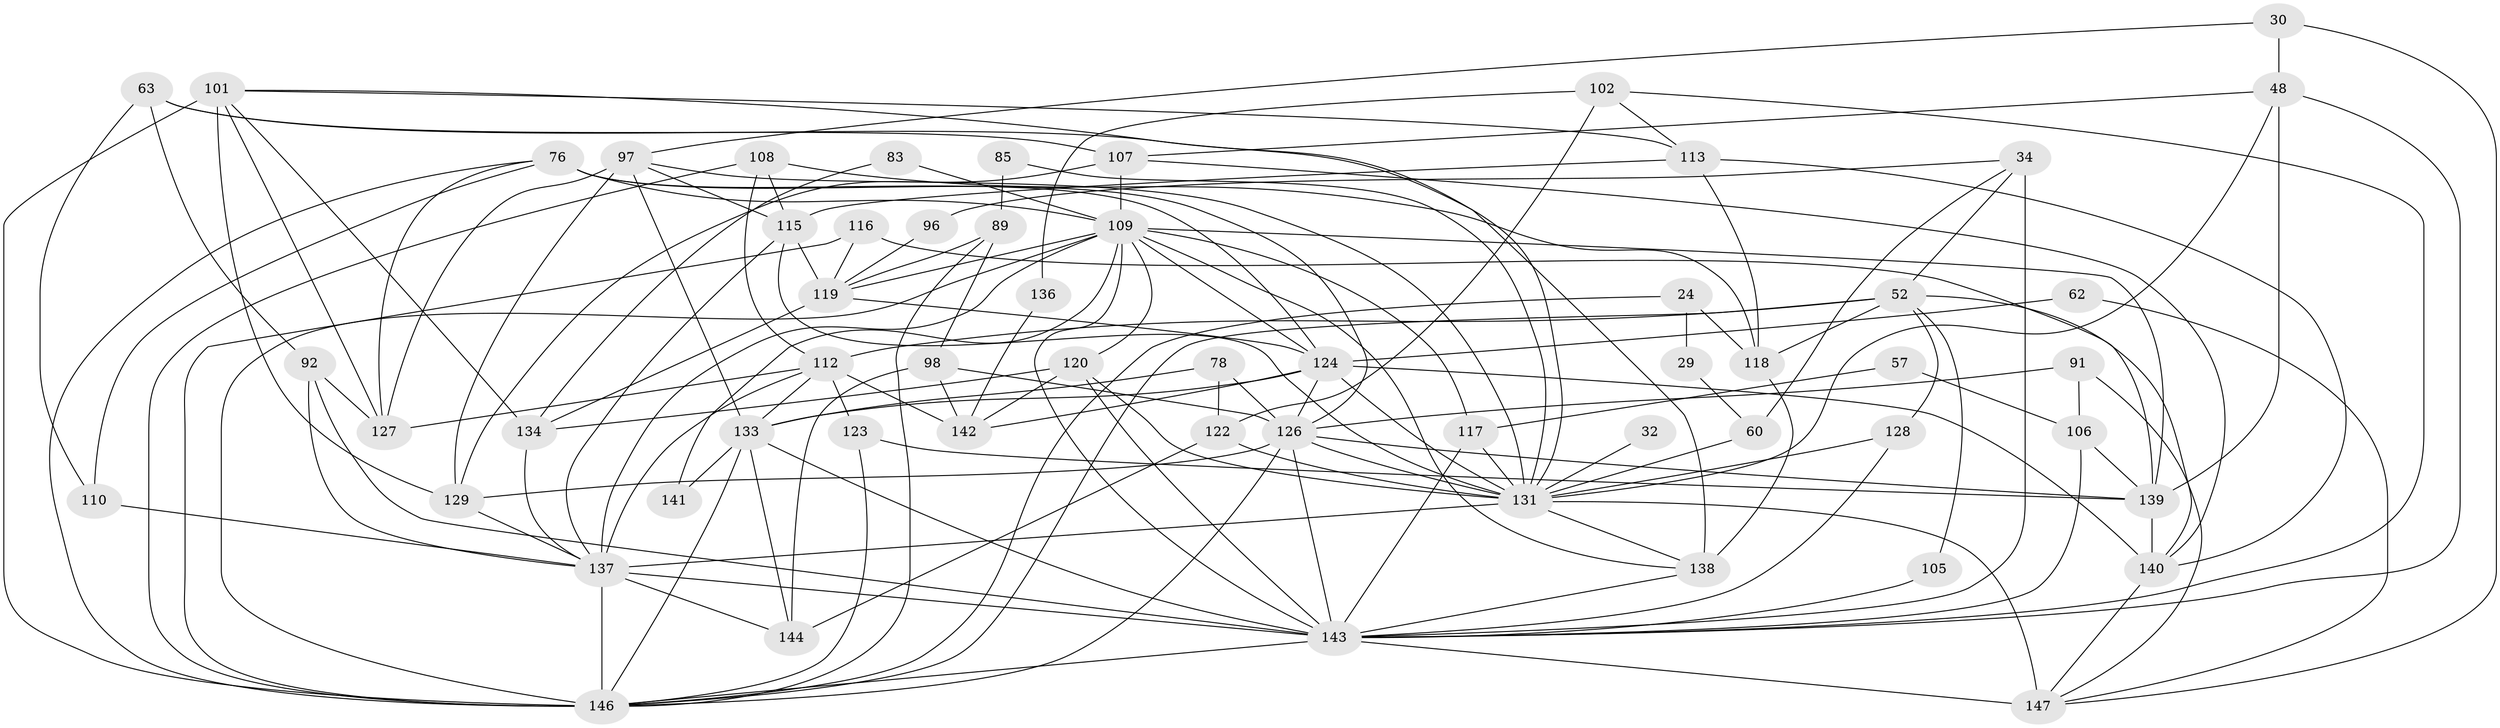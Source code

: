 // original degree distribution, {2: 0.11564625850340136, 4: 0.2653061224489796, 3: 0.3129251700680272, 6: 0.08163265306122448, 5: 0.1564625850340136, 7: 0.047619047619047616, 8: 0.02040816326530612}
// Generated by graph-tools (version 1.1) at 2025/54/03/04/25 21:54:57]
// undirected, 58 vertices, 150 edges
graph export_dot {
graph [start="1"]
  node [color=gray90,style=filled];
  24;
  29 [super="+1"];
  30;
  32;
  34;
  48;
  52;
  57;
  60;
  62;
  63 [super="+21"];
  76 [super="+35"];
  78;
  83;
  85;
  89 [super="+31"];
  91;
  92 [super="+73"];
  96;
  97 [super="+82"];
  98;
  101 [super="+54+10+36+64"];
  102;
  105;
  106 [super="+94"];
  107 [super="+26"];
  108;
  109 [super="+49+74+77"];
  110 [super="+9"];
  112 [super="+5+51"];
  113 [super="+41"];
  115 [super="+61"];
  116 [super="+99"];
  117;
  118 [super="+103"];
  119 [super="+25"];
  120 [super="+72"];
  122 [super="+38"];
  123;
  124 [super="+55"];
  126 [super="+58+93"];
  127 [super="+23"];
  128 [super="+40+59"];
  129 [super="+18"];
  131 [super="+79+87+114"];
  133 [super="+15+19+80"];
  134;
  136;
  137 [super="+100"];
  138;
  139 [super="+17+135"];
  140 [super="+46"];
  141;
  142 [super="+2"];
  143 [super="+84+68+130+90"];
  144;
  146 [super="+6+132+145"];
  147 [super="+42+65"];
  24 -- 29 [weight=2];
  24 -- 118;
  24 -- 146;
  29 -- 60;
  30 -- 97;
  30 -- 147;
  30 -- 48;
  32 -- 131 [weight=2];
  34 -- 143 [weight=4];
  34 -- 52;
  34 -- 60;
  34 -- 96;
  48 -- 139 [weight=2];
  48 -- 107;
  48 -- 131;
  48 -- 143;
  52 -- 105;
  52 -- 112 [weight=2];
  52 -- 118;
  52 -- 140;
  52 -- 146;
  52 -- 128;
  57 -- 117;
  57 -- 106;
  60 -- 131;
  62 -- 124;
  62 -- 147;
  63 -- 138 [weight=2];
  63 -- 110;
  63 -- 92;
  63 -- 107;
  76 -- 124 [weight=2];
  76 -- 127 [weight=2];
  76 -- 146;
  76 -- 110;
  76 -- 109;
  76 -- 126 [weight=2];
  78 -- 133;
  78 -- 122;
  78 -- 126;
  83 -- 134;
  83 -- 109;
  85 -- 89;
  85 -- 131;
  89 -- 98;
  89 -- 146;
  89 -- 119;
  91 -- 126 [weight=2];
  91 -- 106;
  91 -- 147;
  92 -- 143;
  92 -- 137;
  92 -- 127;
  96 -- 119;
  97 -- 127 [weight=2];
  97 -- 133 [weight=2];
  97 -- 115;
  97 -- 129;
  97 -- 131;
  98 -- 126;
  98 -- 144;
  98 -- 142;
  101 -- 134;
  101 -- 129;
  101 -- 127 [weight=2];
  101 -- 146 [weight=5];
  101 -- 131 [weight=2];
  101 -- 113;
  102 -- 122 [weight=2];
  102 -- 136;
  102 -- 113;
  102 -- 143;
  105 -- 143 [weight=2];
  106 -- 139;
  106 -- 143 [weight=2];
  107 -- 129;
  107 -- 140;
  107 -- 109;
  108 -- 115;
  108 -- 118;
  108 -- 112;
  108 -- 146;
  109 -- 124 [weight=2];
  109 -- 137;
  109 -- 139 [weight=2];
  109 -- 141;
  109 -- 117;
  109 -- 146 [weight=3];
  109 -- 119;
  109 -- 120;
  109 -- 138;
  109 -- 143;
  110 -- 137 [weight=2];
  112 -- 133;
  112 -- 123;
  112 -- 142;
  112 -- 127;
  112 -- 137;
  113 -- 115;
  113 -- 140;
  113 -- 118;
  115 -- 119 [weight=2];
  115 -- 131 [weight=2];
  115 -- 137;
  116 -- 139;
  116 -- 119;
  116 -- 146;
  117 -- 131;
  117 -- 143;
  118 -- 138 [weight=2];
  119 -- 134;
  119 -- 124;
  120 -- 142;
  120 -- 143 [weight=2];
  120 -- 131 [weight=3];
  120 -- 134;
  122 -- 144;
  122 -- 131 [weight=2];
  123 -- 139;
  123 -- 146;
  124 -- 140 [weight=2];
  124 -- 142;
  124 -- 131;
  124 -- 133;
  124 -- 126;
  126 -- 131 [weight=2];
  126 -- 146 [weight=2];
  126 -- 129;
  126 -- 139;
  126 -- 143 [weight=2];
  128 -- 131 [weight=2];
  128 -- 143 [weight=2];
  129 -- 137;
  131 -- 147 [weight=3];
  131 -- 137 [weight=2];
  131 -- 138;
  133 -- 141;
  133 -- 144;
  133 -- 143 [weight=3];
  133 -- 146;
  134 -- 137;
  136 -- 142;
  137 -- 144;
  137 -- 143 [weight=2];
  137 -- 146 [weight=2];
  138 -- 143;
  139 -- 140;
  140 -- 147 [weight=2];
  143 -- 146 [weight=5];
  143 -- 147 [weight=2];
}
